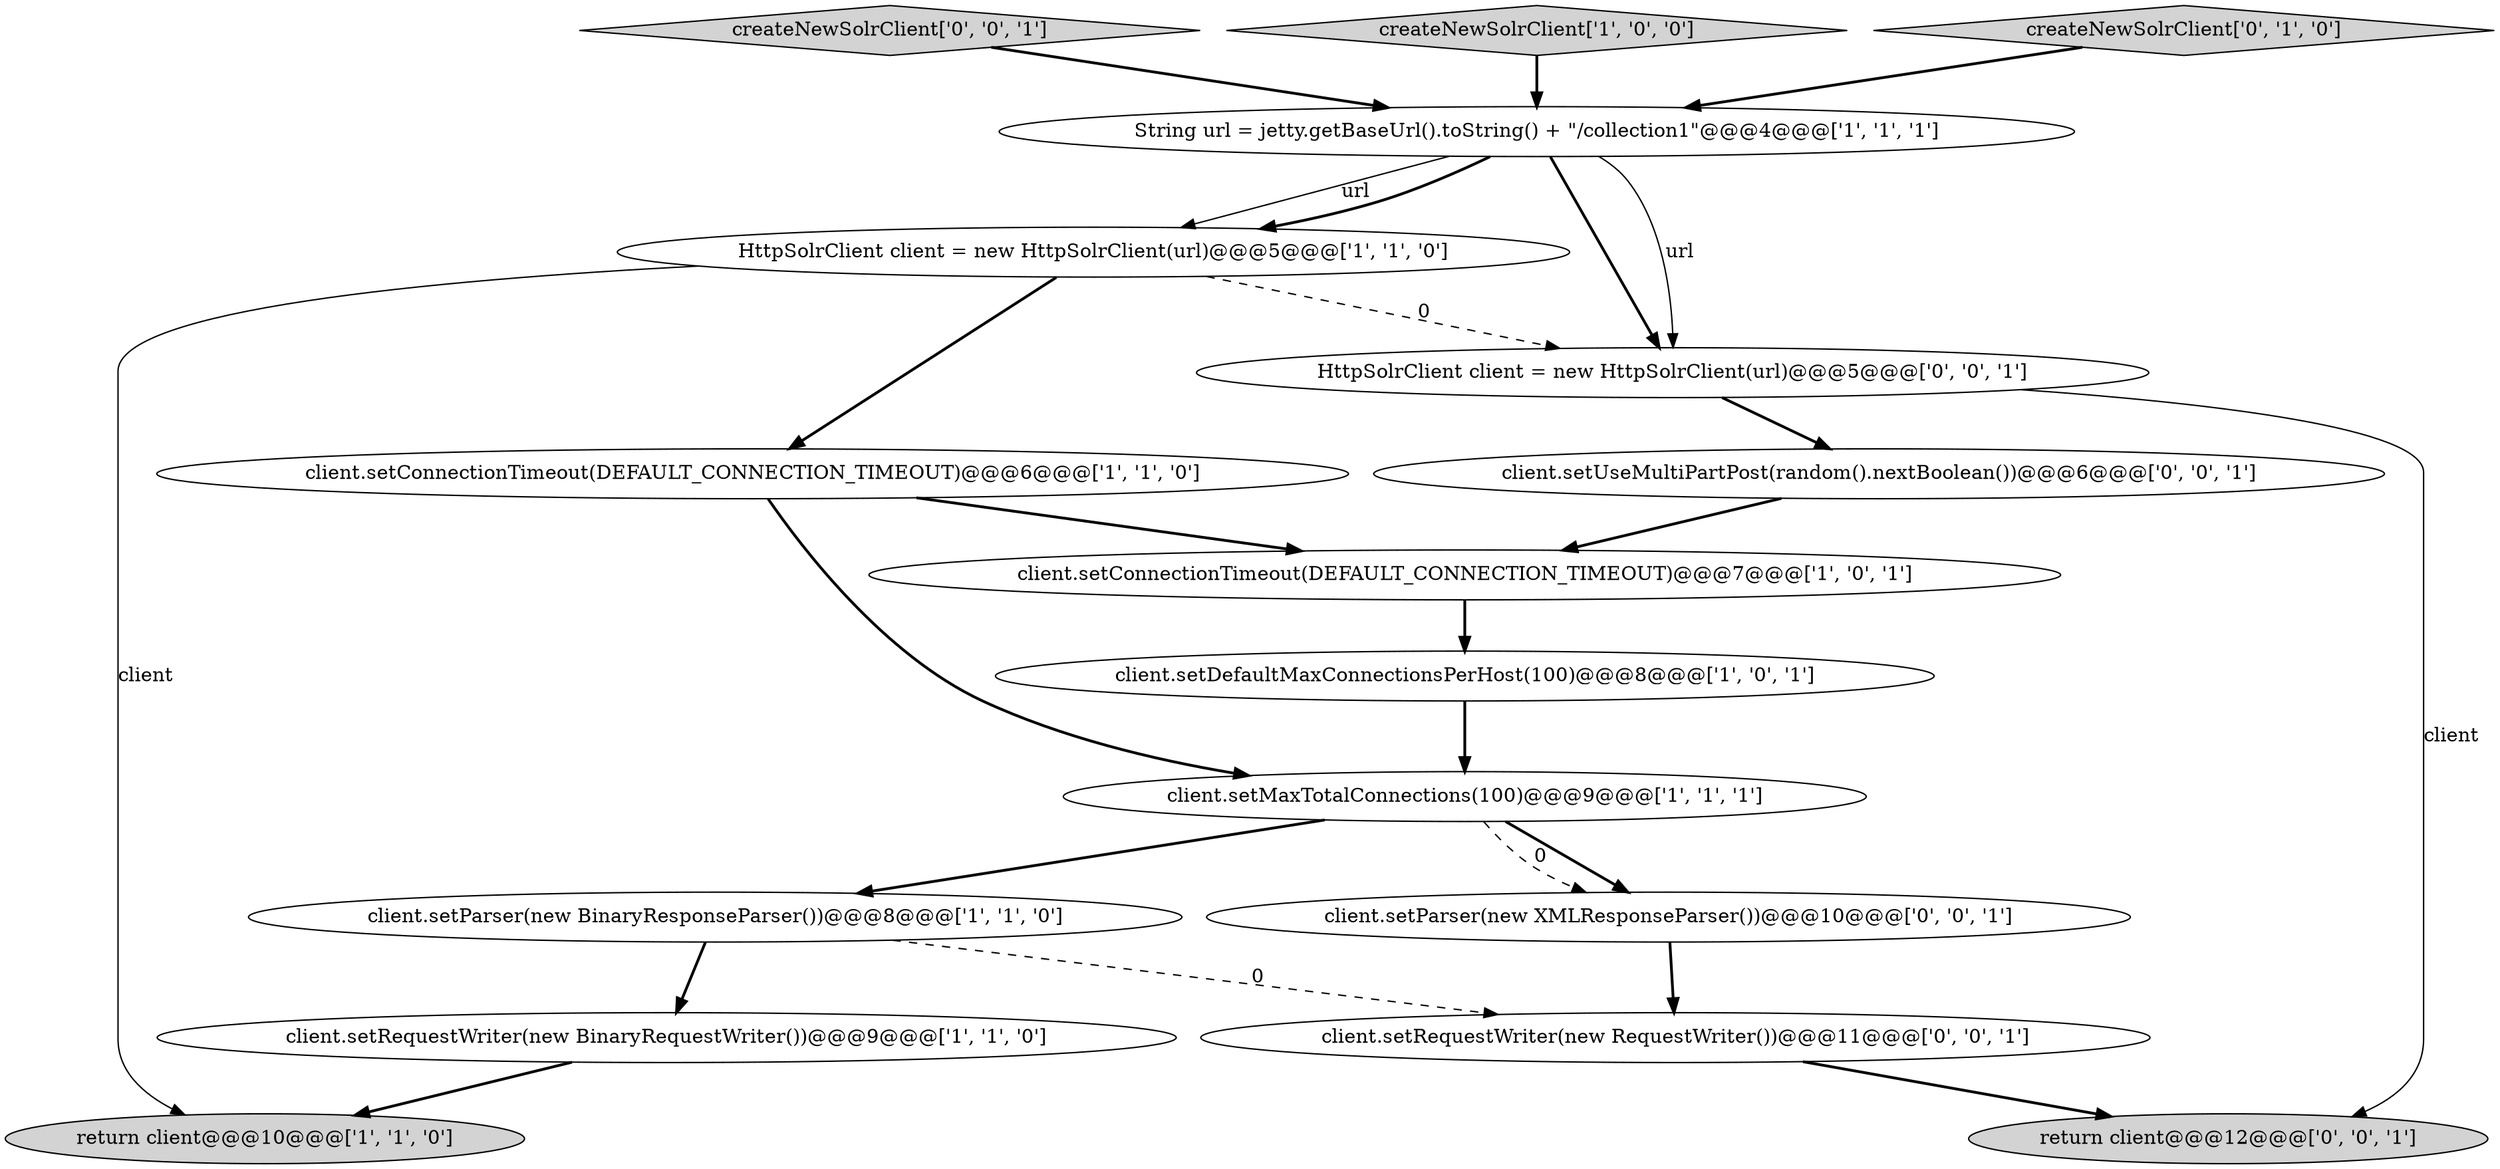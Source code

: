 digraph {
16 [style = filled, label = "client.setParser(new XMLResponseParser())@@@10@@@['0', '0', '1']", fillcolor = white, shape = ellipse image = "AAA0AAABBB3BBB"];
4 [style = filled, label = "client.setConnectionTimeout(DEFAULT_CONNECTION_TIMEOUT)@@@7@@@['1', '0', '1']", fillcolor = white, shape = ellipse image = "AAA0AAABBB1BBB"];
0 [style = filled, label = "return client@@@10@@@['1', '1', '0']", fillcolor = lightgray, shape = ellipse image = "AAA0AAABBB1BBB"];
6 [style = filled, label = "client.setRequestWriter(new BinaryRequestWriter())@@@9@@@['1', '1', '0']", fillcolor = white, shape = ellipse image = "AAA0AAABBB1BBB"];
1 [style = filled, label = "client.setMaxTotalConnections(100)@@@9@@@['1', '1', '1']", fillcolor = white, shape = ellipse image = "AAA0AAABBB1BBB"];
8 [style = filled, label = "client.setDefaultMaxConnectionsPerHost(100)@@@8@@@['1', '0', '1']", fillcolor = white, shape = ellipse image = "AAA0AAABBB1BBB"];
3 [style = filled, label = "String url = jetty.getBaseUrl().toString() + \"/collection1\"@@@4@@@['1', '1', '1']", fillcolor = white, shape = ellipse image = "AAA0AAABBB1BBB"];
7 [style = filled, label = "HttpSolrClient client = new HttpSolrClient(url)@@@5@@@['1', '1', '0']", fillcolor = white, shape = ellipse image = "AAA0AAABBB1BBB"];
12 [style = filled, label = "return client@@@12@@@['0', '0', '1']", fillcolor = lightgray, shape = ellipse image = "AAA0AAABBB3BBB"];
14 [style = filled, label = "HttpSolrClient client = new HttpSolrClient(url)@@@5@@@['0', '0', '1']", fillcolor = white, shape = ellipse image = "AAA0AAABBB3BBB"];
2 [style = filled, label = "client.setParser(new BinaryResponseParser())@@@8@@@['1', '1', '0']", fillcolor = white, shape = ellipse image = "AAA0AAABBB1BBB"];
5 [style = filled, label = "client.setConnectionTimeout(DEFAULT_CONNECTION_TIMEOUT)@@@6@@@['1', '1', '0']", fillcolor = white, shape = ellipse image = "AAA0AAABBB1BBB"];
11 [style = filled, label = "client.setRequestWriter(new RequestWriter())@@@11@@@['0', '0', '1']", fillcolor = white, shape = ellipse image = "AAA0AAABBB3BBB"];
15 [style = filled, label = "createNewSolrClient['0', '0', '1']", fillcolor = lightgray, shape = diamond image = "AAA0AAABBB3BBB"];
9 [style = filled, label = "createNewSolrClient['1', '0', '0']", fillcolor = lightgray, shape = diamond image = "AAA0AAABBB1BBB"];
10 [style = filled, label = "createNewSolrClient['0', '1', '0']", fillcolor = lightgray, shape = diamond image = "AAA0AAABBB2BBB"];
13 [style = filled, label = "client.setUseMultiPartPost(random().nextBoolean())@@@6@@@['0', '0', '1']", fillcolor = white, shape = ellipse image = "AAA0AAABBB3BBB"];
3->14 [style = solid, label="url"];
16->11 [style = bold, label=""];
2->6 [style = bold, label=""];
7->14 [style = dashed, label="0"];
3->14 [style = bold, label=""];
14->12 [style = solid, label="client"];
10->3 [style = bold, label=""];
3->7 [style = solid, label="url"];
11->12 [style = bold, label=""];
6->0 [style = bold, label=""];
15->3 [style = bold, label=""];
8->1 [style = bold, label=""];
5->1 [style = bold, label=""];
7->5 [style = bold, label=""];
3->7 [style = bold, label=""];
1->16 [style = bold, label=""];
1->16 [style = dashed, label="0"];
5->4 [style = bold, label=""];
9->3 [style = bold, label=""];
4->8 [style = bold, label=""];
2->11 [style = dashed, label="0"];
1->2 [style = bold, label=""];
14->13 [style = bold, label=""];
13->4 [style = bold, label=""];
7->0 [style = solid, label="client"];
}
